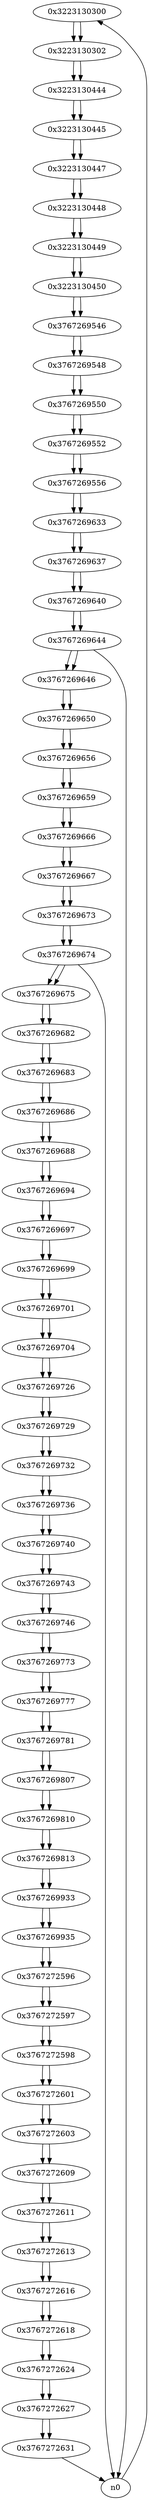 digraph G{
/* nodes */
  n1 [label="0x3223130300"]
  n2 [label="0x3223130302"]
  n3 [label="0x3223130444"]
  n4 [label="0x3223130445"]
  n5 [label="0x3223130447"]
  n6 [label="0x3223130448"]
  n7 [label="0x3223130449"]
  n8 [label="0x3223130450"]
  n9 [label="0x3767269546"]
  n10 [label="0x3767269548"]
  n11 [label="0x3767269550"]
  n12 [label="0x3767269552"]
  n13 [label="0x3767269556"]
  n14 [label="0x3767269633"]
  n15 [label="0x3767269637"]
  n16 [label="0x3767269640"]
  n17 [label="0x3767269644"]
  n18 [label="0x3767269646"]
  n19 [label="0x3767269650"]
  n20 [label="0x3767269656"]
  n21 [label="0x3767269659"]
  n22 [label="0x3767269666"]
  n23 [label="0x3767269667"]
  n24 [label="0x3767269673"]
  n25 [label="0x3767269674"]
  n26 [label="0x3767269675"]
  n27 [label="0x3767269682"]
  n28 [label="0x3767269683"]
  n29 [label="0x3767269686"]
  n30 [label="0x3767269688"]
  n31 [label="0x3767269694"]
  n32 [label="0x3767269697"]
  n33 [label="0x3767269699"]
  n34 [label="0x3767269701"]
  n35 [label="0x3767269704"]
  n36 [label="0x3767269726"]
  n37 [label="0x3767269729"]
  n38 [label="0x3767269732"]
  n39 [label="0x3767269736"]
  n40 [label="0x3767269740"]
  n41 [label="0x3767269743"]
  n42 [label="0x3767269746"]
  n43 [label="0x3767269773"]
  n44 [label="0x3767269777"]
  n45 [label="0x3767269781"]
  n46 [label="0x3767269807"]
  n47 [label="0x3767269810"]
  n48 [label="0x3767269813"]
  n49 [label="0x3767269933"]
  n50 [label="0x3767269935"]
  n51 [label="0x3767272596"]
  n52 [label="0x3767272597"]
  n53 [label="0x3767272598"]
  n54 [label="0x3767272601"]
  n55 [label="0x3767272603"]
  n56 [label="0x3767272609"]
  n57 [label="0x3767272611"]
  n58 [label="0x3767272613"]
  n59 [label="0x3767272616"]
  n60 [label="0x3767272618"]
  n61 [label="0x3767272624"]
  n62 [label="0x3767272627"]
  n63 [label="0x3767272631"]
/* edges */
n1 -> n2;
n0 -> n1;
n2 -> n3;
n1 -> n2;
n3 -> n4;
n2 -> n3;
n4 -> n5;
n3 -> n4;
n5 -> n6;
n4 -> n5;
n6 -> n7;
n5 -> n6;
n7 -> n8;
n6 -> n7;
n8 -> n9;
n7 -> n8;
n9 -> n10;
n8 -> n9;
n10 -> n11;
n9 -> n10;
n11 -> n12;
n10 -> n11;
n12 -> n13;
n11 -> n12;
n13 -> n14;
n12 -> n13;
n14 -> n15;
n13 -> n14;
n15 -> n16;
n14 -> n15;
n16 -> n17;
n15 -> n16;
n17 -> n18;
n17 -> n0;
n16 -> n17;
n18 -> n19;
n17 -> n18;
n19 -> n20;
n18 -> n19;
n20 -> n21;
n19 -> n20;
n21 -> n22;
n20 -> n21;
n22 -> n23;
n21 -> n22;
n23 -> n24;
n22 -> n23;
n24 -> n25;
n23 -> n24;
n25 -> n26;
n25 -> n0;
n24 -> n25;
n26 -> n27;
n25 -> n26;
n27 -> n28;
n26 -> n27;
n28 -> n29;
n27 -> n28;
n29 -> n30;
n28 -> n29;
n30 -> n31;
n29 -> n30;
n31 -> n32;
n30 -> n31;
n32 -> n33;
n31 -> n32;
n33 -> n34;
n32 -> n33;
n34 -> n35;
n33 -> n34;
n35 -> n36;
n34 -> n35;
n36 -> n37;
n35 -> n36;
n37 -> n38;
n36 -> n37;
n38 -> n39;
n37 -> n38;
n39 -> n40;
n38 -> n39;
n40 -> n41;
n39 -> n40;
n41 -> n42;
n40 -> n41;
n42 -> n43;
n41 -> n42;
n43 -> n44;
n42 -> n43;
n44 -> n45;
n43 -> n44;
n45 -> n46;
n44 -> n45;
n46 -> n47;
n45 -> n46;
n47 -> n48;
n46 -> n47;
n48 -> n49;
n47 -> n48;
n49 -> n50;
n48 -> n49;
n50 -> n51;
n49 -> n50;
n51 -> n52;
n50 -> n51;
n52 -> n53;
n51 -> n52;
n53 -> n54;
n52 -> n53;
n54 -> n55;
n53 -> n54;
n55 -> n56;
n54 -> n55;
n56 -> n57;
n55 -> n56;
n57 -> n58;
n56 -> n57;
n58 -> n59;
n57 -> n58;
n59 -> n60;
n58 -> n59;
n60 -> n61;
n59 -> n60;
n61 -> n62;
n60 -> n61;
n62 -> n63;
n61 -> n62;
n63 -> n0;
n62 -> n63;
}
